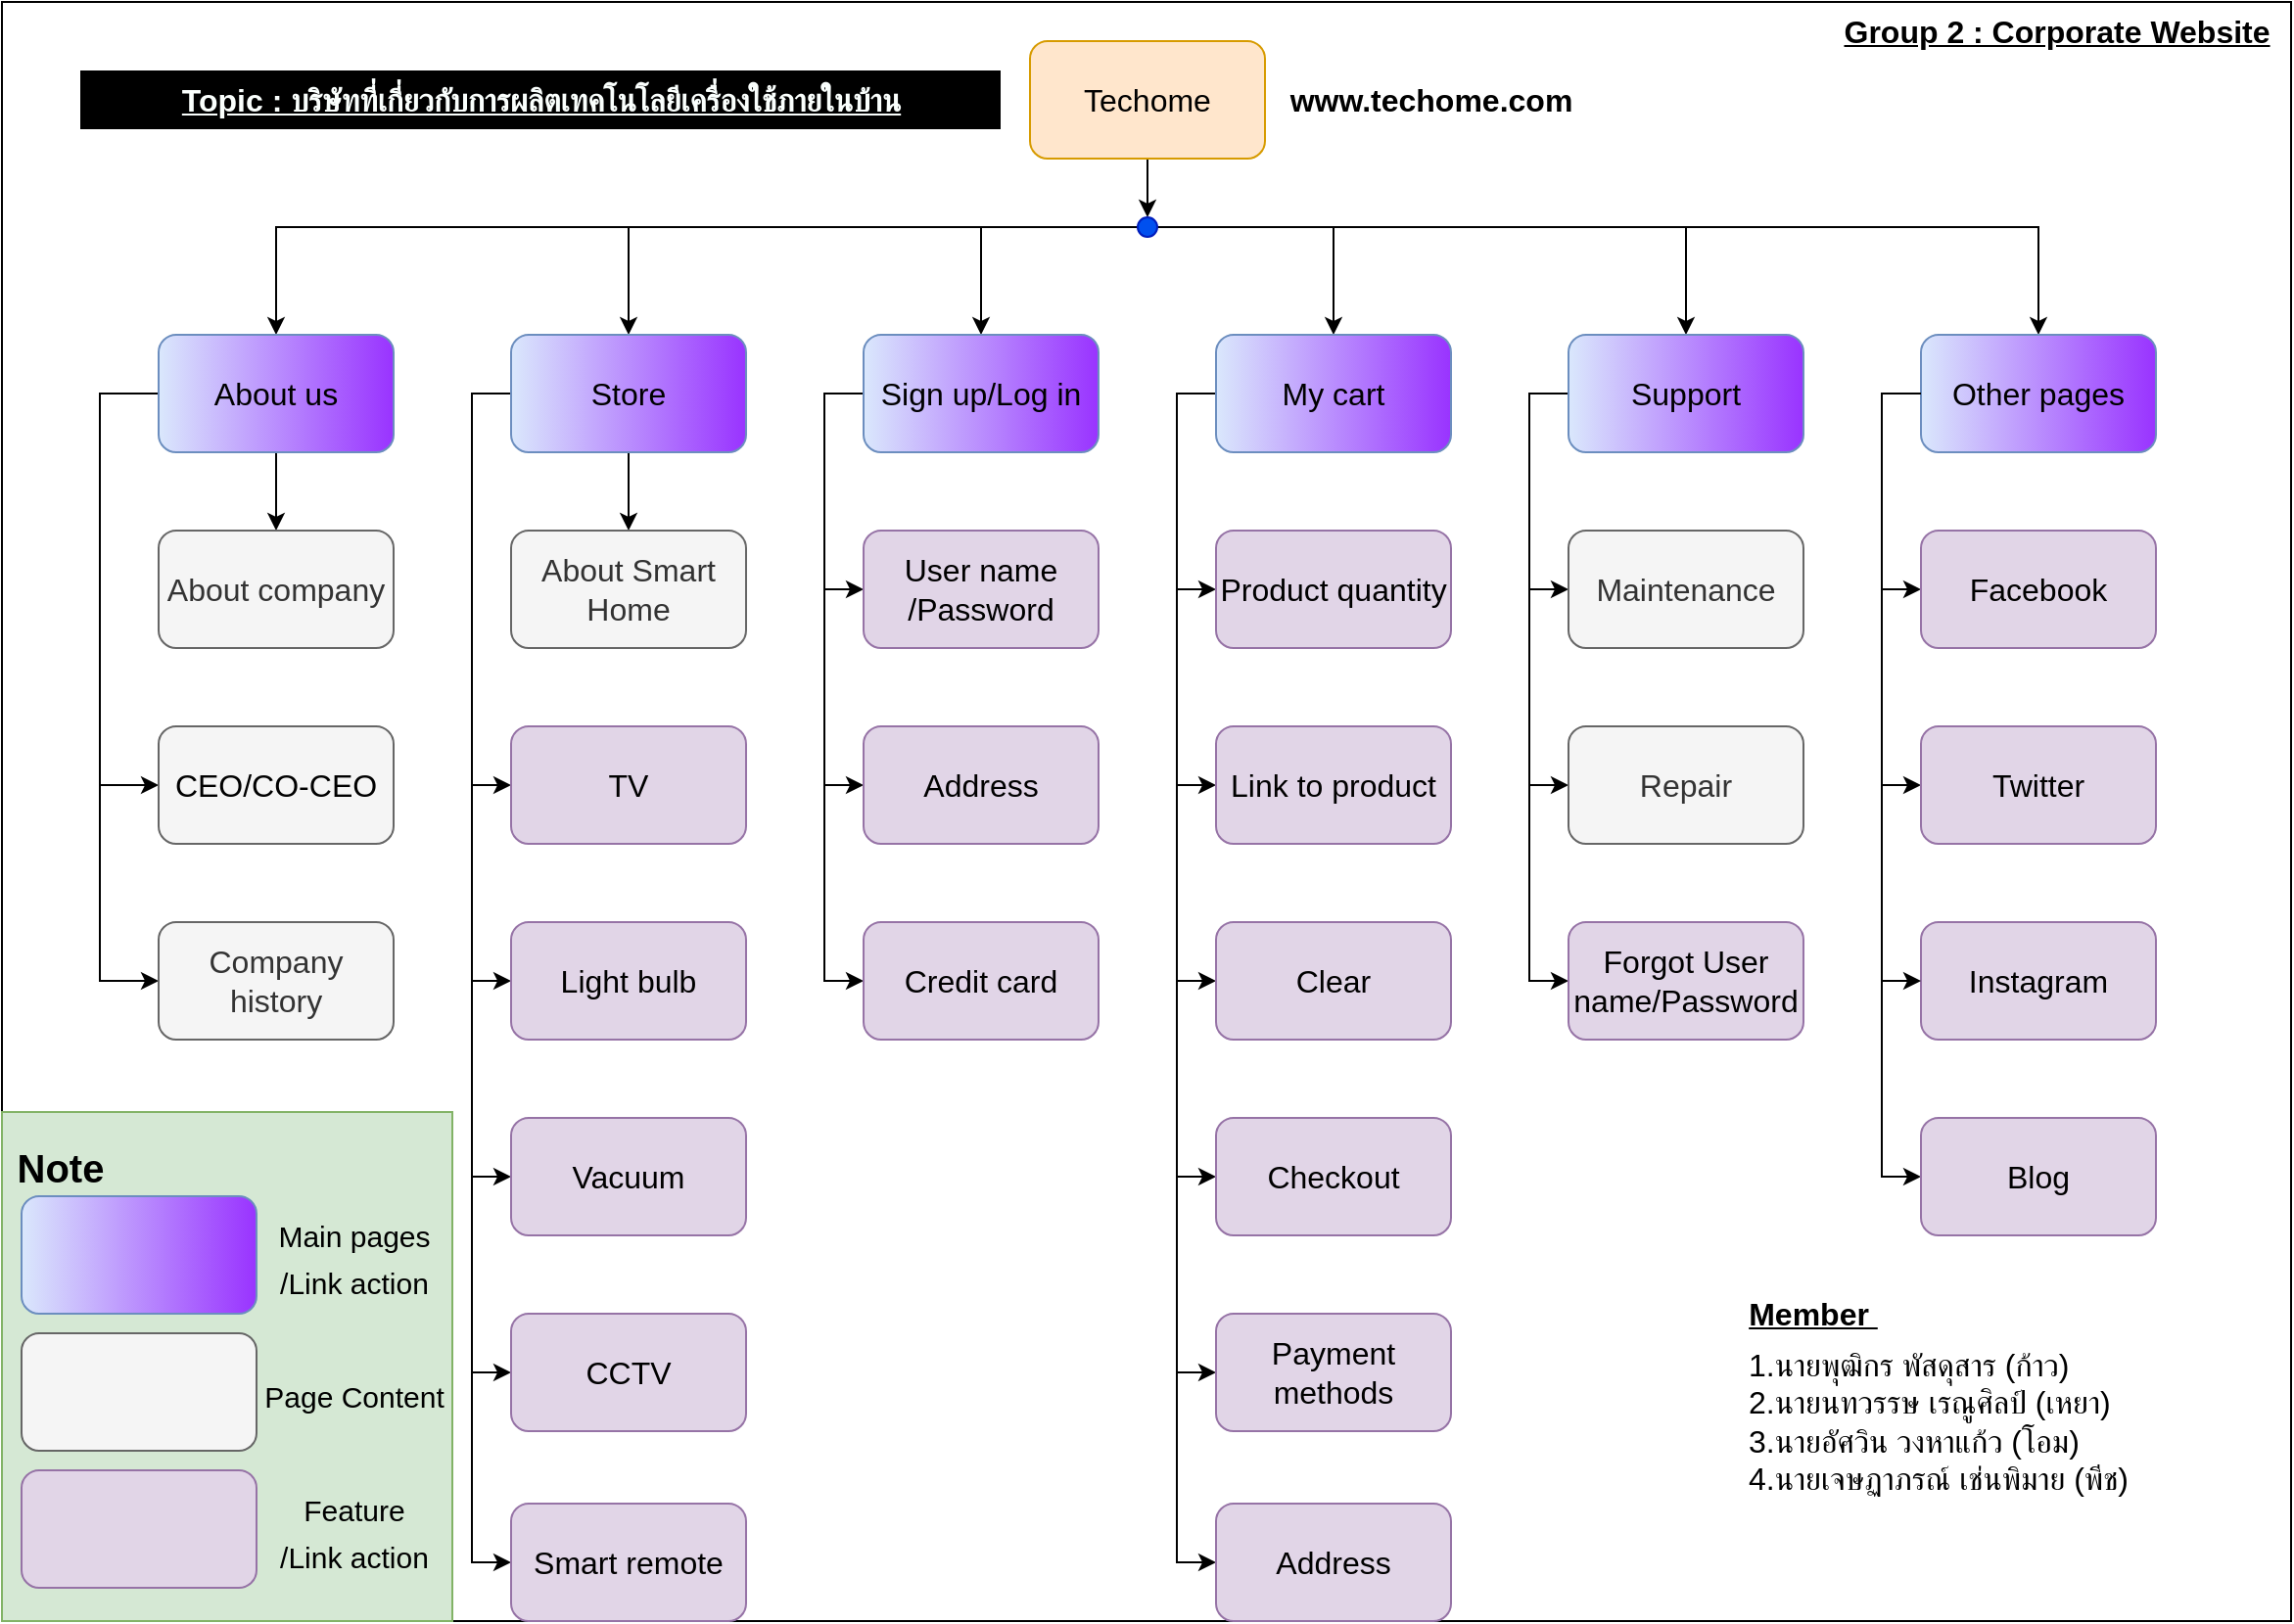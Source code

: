 <mxfile version="20.7.4" type="github">
  <diagram id="C5RBs43oDa-KdzZeNtuy" name="Page-1">
    <mxGraphModel dx="1393" dy="766" grid="1" gridSize="10" guides="1" tooltips="1" connect="1" arrows="1" fold="1" page="1" pageScale="1" pageWidth="1169" pageHeight="827" math="0" shadow="0">
      <root>
        <mxCell id="WIyWlLk6GJQsqaUBKTNV-0" />
        <mxCell id="WIyWlLk6GJQsqaUBKTNV-1" parent="WIyWlLk6GJQsqaUBKTNV-0" />
        <mxCell id="C67oyV5yBOLC5utlYlFn-113" value="" style="rounded=0;whiteSpace=wrap;html=1;fontSize=13;" parent="WIyWlLk6GJQsqaUBKTNV-1" vertex="1">
          <mxGeometry width="1169" height="827" as="geometry" />
        </mxCell>
        <mxCell id="C67oyV5yBOLC5utlYlFn-114" value="" style="edgeStyle=orthogonalEdgeStyle;rounded=0;orthogonalLoop=1;jettySize=auto;html=1;fontSize=14;" parent="WIyWlLk6GJQsqaUBKTNV-1" source="C67oyV5yBOLC5utlYlFn-115" target="C67oyV5yBOLC5utlYlFn-122" edge="1">
          <mxGeometry relative="1" as="geometry" />
        </mxCell>
        <mxCell id="C67oyV5yBOLC5utlYlFn-115" value="&lt;font style=&quot;font-size: 16px;&quot;&gt;Techome&lt;/font&gt;" style="rounded=1;whiteSpace=wrap;html=1;fillColor=#ffe6cc;strokeColor=#d79b00;" parent="WIyWlLk6GJQsqaUBKTNV-1" vertex="1">
          <mxGeometry x="525" y="20" width="120" height="60" as="geometry" />
        </mxCell>
        <mxCell id="C67oyV5yBOLC5utlYlFn-116" style="edgeStyle=orthogonalEdgeStyle;rounded=0;orthogonalLoop=1;jettySize=auto;html=1;fontSize=14;" parent="WIyWlLk6GJQsqaUBKTNV-1" source="C67oyV5yBOLC5utlYlFn-122" target="C67oyV5yBOLC5utlYlFn-137" edge="1">
          <mxGeometry relative="1" as="geometry" />
        </mxCell>
        <mxCell id="C67oyV5yBOLC5utlYlFn-117" style="edgeStyle=orthogonalEdgeStyle;rounded=0;orthogonalLoop=1;jettySize=auto;html=1;entryX=0.5;entryY=0;entryDx=0;entryDy=0;fontSize=14;" parent="WIyWlLk6GJQsqaUBKTNV-1" source="C67oyV5yBOLC5utlYlFn-122" target="C67oyV5yBOLC5utlYlFn-133" edge="1">
          <mxGeometry relative="1" as="geometry" />
        </mxCell>
        <mxCell id="C67oyV5yBOLC5utlYlFn-118" style="edgeStyle=orthogonalEdgeStyle;rounded=0;orthogonalLoop=1;jettySize=auto;html=1;entryX=0.5;entryY=0;entryDx=0;entryDy=0;fontSize=14;" parent="WIyWlLk6GJQsqaUBKTNV-1" source="C67oyV5yBOLC5utlYlFn-122" target="C67oyV5yBOLC5utlYlFn-126" edge="1">
          <mxGeometry relative="1" as="geometry" />
        </mxCell>
        <mxCell id="C67oyV5yBOLC5utlYlFn-119" style="edgeStyle=orthogonalEdgeStyle;rounded=0;orthogonalLoop=1;jettySize=auto;html=1;fontSize=14;" parent="WIyWlLk6GJQsqaUBKTNV-1" source="C67oyV5yBOLC5utlYlFn-122" target="C67oyV5yBOLC5utlYlFn-144" edge="1">
          <mxGeometry relative="1" as="geometry" />
        </mxCell>
        <mxCell id="C67oyV5yBOLC5utlYlFn-120" style="edgeStyle=orthogonalEdgeStyle;rounded=0;orthogonalLoop=1;jettySize=auto;html=1;entryX=0.5;entryY=0;entryDx=0;entryDy=0;fontSize=14;" parent="WIyWlLk6GJQsqaUBKTNV-1" source="C67oyV5yBOLC5utlYlFn-122" target="C67oyV5yBOLC5utlYlFn-148" edge="1">
          <mxGeometry relative="1" as="geometry" />
        </mxCell>
        <mxCell id="C67oyV5yBOLC5utlYlFn-121" style="edgeStyle=orthogonalEdgeStyle;rounded=0;orthogonalLoop=1;jettySize=auto;html=1;fontSize=14;" parent="WIyWlLk6GJQsqaUBKTNV-1" source="C67oyV5yBOLC5utlYlFn-122" target="C67oyV5yBOLC5utlYlFn-152" edge="1">
          <mxGeometry relative="1" as="geometry" />
        </mxCell>
        <mxCell id="C67oyV5yBOLC5utlYlFn-122" value="" style="ellipse;whiteSpace=wrap;html=1;aspect=fixed;fontSize=14;fillColor=#0050ef;fontColor=#ffffff;strokeColor=#001DBC;" parent="WIyWlLk6GJQsqaUBKTNV-1" vertex="1">
          <mxGeometry x="580" y="110" width="10" height="10" as="geometry" />
        </mxCell>
        <mxCell id="C67oyV5yBOLC5utlYlFn-123" value="" style="edgeStyle=orthogonalEdgeStyle;rounded=0;orthogonalLoop=1;jettySize=auto;html=1;fontSize=16;" parent="WIyWlLk6GJQsqaUBKTNV-1" source="C67oyV5yBOLC5utlYlFn-126" target="C67oyV5yBOLC5utlYlFn-153" edge="1">
          <mxGeometry relative="1" as="geometry" />
        </mxCell>
        <mxCell id="C67oyV5yBOLC5utlYlFn-124" style="edgeStyle=orthogonalEdgeStyle;rounded=0;orthogonalLoop=1;jettySize=auto;html=1;fontSize=16;fontColor=#FAFFFD;" parent="WIyWlLk6GJQsqaUBKTNV-1" source="C67oyV5yBOLC5utlYlFn-126" target="C67oyV5yBOLC5utlYlFn-159" edge="1">
          <mxGeometry relative="1" as="geometry">
            <Array as="points">
              <mxPoint x="50" y="200" />
              <mxPoint x="50" y="400" />
            </Array>
          </mxGeometry>
        </mxCell>
        <mxCell id="C67oyV5yBOLC5utlYlFn-125" style="edgeStyle=orthogonalEdgeStyle;rounded=0;orthogonalLoop=1;jettySize=auto;html=1;entryX=0;entryY=0.5;entryDx=0;entryDy=0;fontSize=16;fontColor=#000000;" parent="WIyWlLk6GJQsqaUBKTNV-1" source="C67oyV5yBOLC5utlYlFn-126" target="C67oyV5yBOLC5utlYlFn-160" edge="1">
          <mxGeometry relative="1" as="geometry">
            <Array as="points">
              <mxPoint x="50" y="200" />
              <mxPoint x="50" y="500" />
            </Array>
          </mxGeometry>
        </mxCell>
        <mxCell id="C67oyV5yBOLC5utlYlFn-126" value="&lt;font style=&quot;font-size: 16px;&quot;&gt;About us&lt;/font&gt;" style="rounded=1;whiteSpace=wrap;html=1;fontSize=14;fillColor=#dae8fc;strokeColor=#6c8ebf;gradientColor=#9933FF;gradientDirection=east;" parent="WIyWlLk6GJQsqaUBKTNV-1" vertex="1">
          <mxGeometry x="80" y="170" width="120" height="60" as="geometry" />
        </mxCell>
        <mxCell id="C67oyV5yBOLC5utlYlFn-127" value="" style="edgeStyle=orthogonalEdgeStyle;rounded=0;orthogonalLoop=1;jettySize=auto;html=1;fontSize=16;" parent="WIyWlLk6GJQsqaUBKTNV-1" source="C67oyV5yBOLC5utlYlFn-133" target="C67oyV5yBOLC5utlYlFn-154" edge="1">
          <mxGeometry relative="1" as="geometry" />
        </mxCell>
        <mxCell id="C67oyV5yBOLC5utlYlFn-128" style="edgeStyle=orthogonalEdgeStyle;rounded=0;orthogonalLoop=1;jettySize=auto;html=1;entryX=0;entryY=0.5;entryDx=0;entryDy=0;fontSize=16;fontColor=#000000;" parent="WIyWlLk6GJQsqaUBKTNV-1" source="C67oyV5yBOLC5utlYlFn-133" target="C67oyV5yBOLC5utlYlFn-161" edge="1">
          <mxGeometry relative="1" as="geometry">
            <Array as="points">
              <mxPoint x="240" y="200" />
              <mxPoint x="240" y="400" />
            </Array>
          </mxGeometry>
        </mxCell>
        <mxCell id="C67oyV5yBOLC5utlYlFn-129" style="edgeStyle=orthogonalEdgeStyle;rounded=0;orthogonalLoop=1;jettySize=auto;html=1;entryX=0;entryY=0.5;entryDx=0;entryDy=0;fontSize=16;fontColor=#000000;" parent="WIyWlLk6GJQsqaUBKTNV-1" source="C67oyV5yBOLC5utlYlFn-133" target="C67oyV5yBOLC5utlYlFn-162" edge="1">
          <mxGeometry relative="1" as="geometry">
            <Array as="points">
              <mxPoint x="240" y="200" />
              <mxPoint x="240" y="500" />
            </Array>
          </mxGeometry>
        </mxCell>
        <mxCell id="C67oyV5yBOLC5utlYlFn-130" style="edgeStyle=orthogonalEdgeStyle;rounded=0;orthogonalLoop=1;jettySize=auto;html=1;entryX=0;entryY=0.5;entryDx=0;entryDy=0;fontSize=16;fontColor=#000000;" parent="WIyWlLk6GJQsqaUBKTNV-1" source="C67oyV5yBOLC5utlYlFn-133" target="C67oyV5yBOLC5utlYlFn-164" edge="1">
          <mxGeometry relative="1" as="geometry">
            <Array as="points">
              <mxPoint x="240" y="200" />
              <mxPoint x="240" y="600" />
            </Array>
          </mxGeometry>
        </mxCell>
        <mxCell id="C67oyV5yBOLC5utlYlFn-131" style="edgeStyle=orthogonalEdgeStyle;rounded=0;orthogonalLoop=1;jettySize=auto;html=1;entryX=0;entryY=0.5;entryDx=0;entryDy=0;fontSize=16;fontColor=#000000;" parent="WIyWlLk6GJQsqaUBKTNV-1" source="C67oyV5yBOLC5utlYlFn-133" target="C67oyV5yBOLC5utlYlFn-163" edge="1">
          <mxGeometry relative="1" as="geometry">
            <Array as="points">
              <mxPoint x="240" y="200" />
              <mxPoint x="240" y="700" />
            </Array>
          </mxGeometry>
        </mxCell>
        <mxCell id="C67oyV5yBOLC5utlYlFn-132" style="edgeStyle=orthogonalEdgeStyle;rounded=0;orthogonalLoop=1;jettySize=auto;html=1;entryX=0;entryY=0.5;entryDx=0;entryDy=0;fontSize=16;fontColor=#000000;" parent="WIyWlLk6GJQsqaUBKTNV-1" source="C67oyV5yBOLC5utlYlFn-133" target="C67oyV5yBOLC5utlYlFn-165" edge="1">
          <mxGeometry relative="1" as="geometry">
            <Array as="points">
              <mxPoint x="240" y="200" />
              <mxPoint x="240" y="797" />
            </Array>
          </mxGeometry>
        </mxCell>
        <mxCell id="C67oyV5yBOLC5utlYlFn-133" value="&lt;font style=&quot;font-size: 16px;&quot;&gt;Store&lt;/font&gt;" style="rounded=1;whiteSpace=wrap;html=1;fontSize=14;fillColor=#dae8fc;strokeColor=#6c8ebf;gradientColor=#9933FF;gradientDirection=east;" parent="WIyWlLk6GJQsqaUBKTNV-1" vertex="1">
          <mxGeometry x="260" y="170" width="120" height="60" as="geometry" />
        </mxCell>
        <mxCell id="C67oyV5yBOLC5utlYlFn-134" style="edgeStyle=orthogonalEdgeStyle;rounded=0;orthogonalLoop=1;jettySize=auto;html=1;entryX=0;entryY=0.5;entryDx=0;entryDy=0;fontSize=16;" parent="WIyWlLk6GJQsqaUBKTNV-1" source="C67oyV5yBOLC5utlYlFn-137" target="C67oyV5yBOLC5utlYlFn-155" edge="1">
          <mxGeometry relative="1" as="geometry">
            <Array as="points">
              <mxPoint x="420" y="200" />
              <mxPoint x="420" y="300" />
            </Array>
          </mxGeometry>
        </mxCell>
        <mxCell id="C67oyV5yBOLC5utlYlFn-135" style="edgeStyle=orthogonalEdgeStyle;rounded=0;orthogonalLoop=1;jettySize=auto;html=1;entryX=0;entryY=0.5;entryDx=0;entryDy=0;fontSize=16;" parent="WIyWlLk6GJQsqaUBKTNV-1" source="C67oyV5yBOLC5utlYlFn-137" target="C67oyV5yBOLC5utlYlFn-156" edge="1">
          <mxGeometry relative="1" as="geometry">
            <Array as="points">
              <mxPoint x="420" y="200" />
              <mxPoint x="420" y="400" />
            </Array>
          </mxGeometry>
        </mxCell>
        <mxCell id="C67oyV5yBOLC5utlYlFn-136" style="edgeStyle=orthogonalEdgeStyle;rounded=0;orthogonalLoop=1;jettySize=auto;html=1;entryX=0;entryY=0.5;entryDx=0;entryDy=0;fontSize=16;" parent="WIyWlLk6GJQsqaUBKTNV-1" source="C67oyV5yBOLC5utlYlFn-137" target="C67oyV5yBOLC5utlYlFn-157" edge="1">
          <mxGeometry relative="1" as="geometry">
            <Array as="points">
              <mxPoint x="420" y="200" />
              <mxPoint x="420" y="500" />
            </Array>
          </mxGeometry>
        </mxCell>
        <mxCell id="C67oyV5yBOLC5utlYlFn-137" value="&lt;font style=&quot;font-size: 16px;&quot;&gt;Sign up/Log in&lt;/font&gt;" style="rounded=1;whiteSpace=wrap;html=1;fontSize=14;fillColor=#dae8fc;strokeColor=#6c8ebf;shadow=0;glass=0;fillStyle=auto;gradientColor=#9933FF;gradientDirection=east;" parent="WIyWlLk6GJQsqaUBKTNV-1" vertex="1">
          <mxGeometry x="440" y="170" width="120" height="60" as="geometry" />
        </mxCell>
        <mxCell id="C67oyV5yBOLC5utlYlFn-138" style="edgeStyle=orthogonalEdgeStyle;rounded=0;orthogonalLoop=1;jettySize=auto;html=1;entryX=0;entryY=0.5;entryDx=0;entryDy=0;fontSize=16;fontColor=#000000;" parent="WIyWlLk6GJQsqaUBKTNV-1" source="C67oyV5yBOLC5utlYlFn-144" target="C67oyV5yBOLC5utlYlFn-166" edge="1">
          <mxGeometry relative="1" as="geometry">
            <Array as="points">
              <mxPoint x="600" y="200" />
              <mxPoint x="600" y="300" />
            </Array>
          </mxGeometry>
        </mxCell>
        <mxCell id="C67oyV5yBOLC5utlYlFn-139" style="edgeStyle=orthogonalEdgeStyle;rounded=0;orthogonalLoop=1;jettySize=auto;html=1;entryX=0;entryY=0.5;entryDx=0;entryDy=0;fontSize=16;fontColor=#000000;" parent="WIyWlLk6GJQsqaUBKTNV-1" source="C67oyV5yBOLC5utlYlFn-144" target="C67oyV5yBOLC5utlYlFn-167" edge="1">
          <mxGeometry relative="1" as="geometry">
            <Array as="points">
              <mxPoint x="600" y="200" />
              <mxPoint x="600" y="400" />
            </Array>
          </mxGeometry>
        </mxCell>
        <mxCell id="C67oyV5yBOLC5utlYlFn-140" style="edgeStyle=orthogonalEdgeStyle;rounded=0;orthogonalLoop=1;jettySize=auto;html=1;entryX=0;entryY=0.5;entryDx=0;entryDy=0;fontSize=16;fontColor=#000000;" parent="WIyWlLk6GJQsqaUBKTNV-1" source="C67oyV5yBOLC5utlYlFn-144" target="C67oyV5yBOLC5utlYlFn-168" edge="1">
          <mxGeometry relative="1" as="geometry">
            <Array as="points">
              <mxPoint x="600" y="200" />
              <mxPoint x="600" y="500" />
            </Array>
          </mxGeometry>
        </mxCell>
        <mxCell id="C67oyV5yBOLC5utlYlFn-141" style="edgeStyle=orthogonalEdgeStyle;rounded=0;orthogonalLoop=1;jettySize=auto;html=1;entryX=0;entryY=0.5;entryDx=0;entryDy=0;fontSize=16;fontColor=#000000;" parent="WIyWlLk6GJQsqaUBKTNV-1" source="C67oyV5yBOLC5utlYlFn-144" target="C67oyV5yBOLC5utlYlFn-169" edge="1">
          <mxGeometry relative="1" as="geometry">
            <Array as="points">
              <mxPoint x="600" y="200" />
              <mxPoint x="600" y="600" />
            </Array>
          </mxGeometry>
        </mxCell>
        <mxCell id="C67oyV5yBOLC5utlYlFn-142" style="edgeStyle=orthogonalEdgeStyle;rounded=0;orthogonalLoop=1;jettySize=auto;html=1;entryX=0;entryY=0.5;entryDx=0;entryDy=0;fontSize=16;fontColor=#000000;" parent="WIyWlLk6GJQsqaUBKTNV-1" source="C67oyV5yBOLC5utlYlFn-144" target="C67oyV5yBOLC5utlYlFn-170" edge="1">
          <mxGeometry relative="1" as="geometry">
            <Array as="points">
              <mxPoint x="600" y="200" />
              <mxPoint x="600" y="700" />
            </Array>
          </mxGeometry>
        </mxCell>
        <mxCell id="C67oyV5yBOLC5utlYlFn-143" style="edgeStyle=orthogonalEdgeStyle;rounded=0;orthogonalLoop=1;jettySize=auto;html=1;entryX=0;entryY=0.5;entryDx=0;entryDy=0;fontSize=16;fontColor=#000000;" parent="WIyWlLk6GJQsqaUBKTNV-1" source="C67oyV5yBOLC5utlYlFn-144" target="C67oyV5yBOLC5utlYlFn-171" edge="1">
          <mxGeometry relative="1" as="geometry">
            <Array as="points">
              <mxPoint x="600" y="200" />
              <mxPoint x="600" y="797" />
            </Array>
          </mxGeometry>
        </mxCell>
        <mxCell id="C67oyV5yBOLC5utlYlFn-144" value="&lt;font style=&quot;font-size: 16px;&quot;&gt;My cart&lt;/font&gt;" style="rounded=1;whiteSpace=wrap;html=1;fontSize=14;fillColor=#dae8fc;strokeColor=#6c8ebf;gradientColor=#9933FF;gradientDirection=east;" parent="WIyWlLk6GJQsqaUBKTNV-1" vertex="1">
          <mxGeometry x="620" y="170" width="120" height="60" as="geometry" />
        </mxCell>
        <mxCell id="C67oyV5yBOLC5utlYlFn-145" style="edgeStyle=orthogonalEdgeStyle;rounded=0;orthogonalLoop=1;jettySize=auto;html=1;entryX=0;entryY=0.5;entryDx=0;entryDy=0;fontSize=16;fontColor=#000000;" parent="WIyWlLk6GJQsqaUBKTNV-1" source="C67oyV5yBOLC5utlYlFn-148" target="C67oyV5yBOLC5utlYlFn-172" edge="1">
          <mxGeometry relative="1" as="geometry">
            <Array as="points">
              <mxPoint x="780" y="200" />
              <mxPoint x="780" y="300" />
            </Array>
          </mxGeometry>
        </mxCell>
        <mxCell id="C67oyV5yBOLC5utlYlFn-146" style="edgeStyle=orthogonalEdgeStyle;rounded=0;orthogonalLoop=1;jettySize=auto;html=1;entryX=0;entryY=0.5;entryDx=0;entryDy=0;fontSize=16;fontColor=#000000;" parent="WIyWlLk6GJQsqaUBKTNV-1" source="C67oyV5yBOLC5utlYlFn-148" target="C67oyV5yBOLC5utlYlFn-173" edge="1">
          <mxGeometry relative="1" as="geometry">
            <Array as="points">
              <mxPoint x="780" y="200" />
              <mxPoint x="780" y="400" />
            </Array>
          </mxGeometry>
        </mxCell>
        <mxCell id="C67oyV5yBOLC5utlYlFn-147" style="edgeStyle=orthogonalEdgeStyle;rounded=0;orthogonalLoop=1;jettySize=auto;html=1;entryX=0;entryY=0.5;entryDx=0;entryDy=0;fontSize=16;fontColor=#000000;" parent="WIyWlLk6GJQsqaUBKTNV-1" source="C67oyV5yBOLC5utlYlFn-148" target="C67oyV5yBOLC5utlYlFn-174" edge="1">
          <mxGeometry relative="1" as="geometry">
            <Array as="points">
              <mxPoint x="780" y="200" />
              <mxPoint x="780" y="500" />
            </Array>
          </mxGeometry>
        </mxCell>
        <mxCell id="C67oyV5yBOLC5utlYlFn-148" value="&lt;font style=&quot;font-size: 16px;&quot;&gt;Support&lt;/font&gt;" style="rounded=1;whiteSpace=wrap;html=1;fontSize=14;fillColor=#dae8fc;strokeColor=#6c8ebf;gradientColor=#9933FF;gradientDirection=east;" parent="WIyWlLk6GJQsqaUBKTNV-1" vertex="1">
          <mxGeometry x="800" y="170" width="120" height="60" as="geometry" />
        </mxCell>
        <mxCell id="C67oyV5yBOLC5utlYlFn-149" style="edgeStyle=orthogonalEdgeStyle;rounded=0;orthogonalLoop=1;jettySize=auto;html=1;entryX=0;entryY=0.5;entryDx=0;entryDy=0;fontSize=16;fontColor=#000000;" parent="WIyWlLk6GJQsqaUBKTNV-1" source="C67oyV5yBOLC5utlYlFn-152" target="C67oyV5yBOLC5utlYlFn-176" edge="1">
          <mxGeometry relative="1" as="geometry">
            <Array as="points">
              <mxPoint x="960" y="200" />
              <mxPoint x="960" y="400" />
            </Array>
          </mxGeometry>
        </mxCell>
        <mxCell id="C67oyV5yBOLC5utlYlFn-150" style="edgeStyle=orthogonalEdgeStyle;rounded=0;orthogonalLoop=1;jettySize=auto;html=1;entryX=0;entryY=0.5;entryDx=0;entryDy=0;fontSize=16;fontColor=#000000;" parent="WIyWlLk6GJQsqaUBKTNV-1" source="C67oyV5yBOLC5utlYlFn-152" target="C67oyV5yBOLC5utlYlFn-175" edge="1">
          <mxGeometry relative="1" as="geometry">
            <Array as="points">
              <mxPoint x="960" y="200" />
              <mxPoint x="960" y="300" />
            </Array>
          </mxGeometry>
        </mxCell>
        <mxCell id="C67oyV5yBOLC5utlYlFn-151" style="edgeStyle=orthogonalEdgeStyle;rounded=0;orthogonalLoop=1;jettySize=auto;html=1;entryX=0;entryY=0.5;entryDx=0;entryDy=0;fontSize=16;fontColor=#000000;" parent="WIyWlLk6GJQsqaUBKTNV-1" source="C67oyV5yBOLC5utlYlFn-152" target="C67oyV5yBOLC5utlYlFn-178" edge="1">
          <mxGeometry relative="1" as="geometry">
            <Array as="points">
              <mxPoint x="960" y="200" />
              <mxPoint x="960" y="600" />
            </Array>
          </mxGeometry>
        </mxCell>
        <mxCell id="C67oyV5yBOLC5utlYlFn-152" value="&lt;font style=&quot;font-size: 16px;&quot;&gt;Other pages&lt;/font&gt;" style="rounded=1;whiteSpace=wrap;html=1;fontSize=14;fillColor=#dae8fc;strokeColor=#6c8ebf;gradientColor=#9933FF;gradientDirection=east;" parent="WIyWlLk6GJQsqaUBKTNV-1" vertex="1">
          <mxGeometry x="980" y="170" width="120" height="60" as="geometry" />
        </mxCell>
        <mxCell id="C67oyV5yBOLC5utlYlFn-153" value="&lt;div style=&quot;text-align: left;&quot;&gt;&lt;font size=&quot;3&quot;&gt;About company&lt;/font&gt;&lt;/div&gt;" style="whiteSpace=wrap;html=1;fontSize=14;fillColor=#f5f5f5;strokeColor=#666666;rounded=1;fontColor=#333333;" parent="WIyWlLk6GJQsqaUBKTNV-1" vertex="1">
          <mxGeometry x="80" y="270" width="120" height="60" as="geometry" />
        </mxCell>
        <mxCell id="C67oyV5yBOLC5utlYlFn-154" value="&lt;font size=&quot;3&quot;&gt;About Smart Home&lt;/font&gt;" style="whiteSpace=wrap;html=1;fontSize=14;fillColor=#f5f5f5;strokeColor=#666666;rounded=1;fontColor=#333333;" parent="WIyWlLk6GJQsqaUBKTNV-1" vertex="1">
          <mxGeometry x="260" y="270" width="120" height="60" as="geometry" />
        </mxCell>
        <mxCell id="C67oyV5yBOLC5utlYlFn-155" value="&lt;font size=&quot;3&quot;&gt;User name&lt;br&gt;/Password&lt;br&gt;&lt;/font&gt;" style="whiteSpace=wrap;html=1;fontSize=14;fillColor=#e1d5e7;strokeColor=#9673a6;rounded=1;" parent="WIyWlLk6GJQsqaUBKTNV-1" vertex="1">
          <mxGeometry x="440" y="270" width="120" height="60" as="geometry" />
        </mxCell>
        <mxCell id="C67oyV5yBOLC5utlYlFn-156" value="&lt;font size=&quot;3&quot;&gt;Address&lt;br&gt;&lt;/font&gt;" style="whiteSpace=wrap;html=1;fontSize=14;fillColor=#e1d5e7;strokeColor=#9673a6;rounded=1;" parent="WIyWlLk6GJQsqaUBKTNV-1" vertex="1">
          <mxGeometry x="440" y="370" width="120" height="60" as="geometry" />
        </mxCell>
        <mxCell id="C67oyV5yBOLC5utlYlFn-157" value="&lt;font size=&quot;3&quot;&gt;Credit card&lt;br&gt;&lt;/font&gt;" style="whiteSpace=wrap;html=1;fontSize=14;fillColor=#e1d5e7;strokeColor=#9673a6;rounded=1;" parent="WIyWlLk6GJQsqaUBKTNV-1" vertex="1">
          <mxGeometry x="440" y="470" width="120" height="60" as="geometry" />
        </mxCell>
        <mxCell id="C67oyV5yBOLC5utlYlFn-158" value="&lt;b&gt;&lt;u&gt;Topic : บริษัทที่เกี่ยวกับการผลิตเทคโนโลยีเครื่องใช้ภายในบ้าน&lt;/u&gt;&lt;/b&gt;" style="text;html=1;align=center;verticalAlign=middle;resizable=0;points=[];autosize=1;strokeColor=none;fillColor=#000000;fontSize=16;fontColor=#FAFFFD;" parent="WIyWlLk6GJQsqaUBKTNV-1" vertex="1">
          <mxGeometry x="40" y="35" width="470" height="30" as="geometry" />
        </mxCell>
        <mxCell id="C67oyV5yBOLC5utlYlFn-159" value="&lt;font color=&quot;#000000&quot;&gt;&lt;span style=&quot;font-size: 16px;&quot;&gt;CEO/CO-CEO&lt;/span&gt;&lt;/font&gt;" style="rounded=1;whiteSpace=wrap;html=1;fontSize=14;fillColor=#f5f5f5;strokeColor=#666666;fontColor=#333333;" parent="WIyWlLk6GJQsqaUBKTNV-1" vertex="1">
          <mxGeometry x="80" y="370" width="120" height="60" as="geometry" />
        </mxCell>
        <mxCell id="C67oyV5yBOLC5utlYlFn-160" value="&lt;font style=&quot;font-size: 16px;&quot;&gt;Company history&lt;/font&gt;" style="rounded=1;whiteSpace=wrap;html=1;fontSize=14;fillColor=#f5f5f5;strokeColor=#666666;fontColor=#333333;" parent="WIyWlLk6GJQsqaUBKTNV-1" vertex="1">
          <mxGeometry x="80" y="470" width="120" height="60" as="geometry" />
        </mxCell>
        <mxCell id="C67oyV5yBOLC5utlYlFn-161" value="&lt;font style=&quot;font-size: 16px;&quot;&gt;TV&lt;/font&gt;" style="rounded=1;whiteSpace=wrap;html=1;fontSize=14;fillColor=#e1d5e7;strokeColor=#9673a6;" parent="WIyWlLk6GJQsqaUBKTNV-1" vertex="1">
          <mxGeometry x="260" y="370" width="120" height="60" as="geometry" />
        </mxCell>
        <mxCell id="C67oyV5yBOLC5utlYlFn-162" value="&lt;font style=&quot;font-size: 16px;&quot;&gt;Light bulb&lt;/font&gt;" style="rounded=1;whiteSpace=wrap;html=1;fontSize=14;fillColor=#e1d5e7;strokeColor=#9673a6;" parent="WIyWlLk6GJQsqaUBKTNV-1" vertex="1">
          <mxGeometry x="260" y="470" width="120" height="60" as="geometry" />
        </mxCell>
        <mxCell id="C67oyV5yBOLC5utlYlFn-163" value="&lt;font style=&quot;font-size: 16px;&quot;&gt;CCTV&lt;/font&gt;" style="rounded=1;whiteSpace=wrap;html=1;fontSize=14;fillColor=#e1d5e7;strokeColor=#9673a6;" parent="WIyWlLk6GJQsqaUBKTNV-1" vertex="1">
          <mxGeometry x="260" y="670" width="120" height="60" as="geometry" />
        </mxCell>
        <mxCell id="C67oyV5yBOLC5utlYlFn-164" value="&lt;font style=&quot;font-size: 16px;&quot;&gt;Vacuum&lt;/font&gt;" style="rounded=1;whiteSpace=wrap;html=1;fontSize=14;fillColor=#e1d5e7;strokeColor=#9673a6;" parent="WIyWlLk6GJQsqaUBKTNV-1" vertex="1">
          <mxGeometry x="260" y="570" width="120" height="60" as="geometry" />
        </mxCell>
        <mxCell id="C67oyV5yBOLC5utlYlFn-165" value="&lt;font style=&quot;font-size: 16px;&quot;&gt;Smart remote&lt;/font&gt;" style="rounded=1;whiteSpace=wrap;html=1;fontSize=14;fillColor=#e1d5e7;strokeColor=#9673a6;" parent="WIyWlLk6GJQsqaUBKTNV-1" vertex="1">
          <mxGeometry x="260" y="767" width="120" height="60" as="geometry" />
        </mxCell>
        <mxCell id="C67oyV5yBOLC5utlYlFn-166" value="&lt;font style=&quot;font-size: 16px;&quot;&gt;Product quantity&lt;/font&gt;" style="rounded=1;whiteSpace=wrap;html=1;fontSize=14;fillColor=#e1d5e7;strokeColor=#9673a6;" parent="WIyWlLk6GJQsqaUBKTNV-1" vertex="1">
          <mxGeometry x="620" y="270" width="120" height="60" as="geometry" />
        </mxCell>
        <mxCell id="C67oyV5yBOLC5utlYlFn-167" value="&lt;font style=&quot;font-size: 16px;&quot;&gt;Link to product&lt;/font&gt;" style="rounded=1;whiteSpace=wrap;html=1;fontSize=14;fillColor=#e1d5e7;strokeColor=#9673a6;" parent="WIyWlLk6GJQsqaUBKTNV-1" vertex="1">
          <mxGeometry x="620" y="370" width="120" height="60" as="geometry" />
        </mxCell>
        <mxCell id="C67oyV5yBOLC5utlYlFn-168" value="&lt;font style=&quot;font-size: 16px;&quot;&gt;Clear&lt;/font&gt;" style="rounded=1;whiteSpace=wrap;html=1;fontSize=14;fillColor=#e1d5e7;strokeColor=#9673a6;" parent="WIyWlLk6GJQsqaUBKTNV-1" vertex="1">
          <mxGeometry x="620" y="470" width="120" height="60" as="geometry" />
        </mxCell>
        <mxCell id="C67oyV5yBOLC5utlYlFn-169" value="&lt;font style=&quot;font-size: 16px;&quot;&gt;Checkout&lt;/font&gt;" style="rounded=1;whiteSpace=wrap;html=1;fontSize=14;fillColor=#e1d5e7;strokeColor=#9673a6;" parent="WIyWlLk6GJQsqaUBKTNV-1" vertex="1">
          <mxGeometry x="620" y="570" width="120" height="60" as="geometry" />
        </mxCell>
        <mxCell id="C67oyV5yBOLC5utlYlFn-170" value="&lt;span style=&quot;font-size: 16px;&quot;&gt;Payment methods&lt;/span&gt;" style="rounded=1;whiteSpace=wrap;html=1;fontSize=14;fillColor=#e1d5e7;strokeColor=#9673a6;" parent="WIyWlLk6GJQsqaUBKTNV-1" vertex="1">
          <mxGeometry x="620" y="670" width="120" height="60" as="geometry" />
        </mxCell>
        <mxCell id="C67oyV5yBOLC5utlYlFn-171" value="&lt;font style=&quot;font-size: 16px;&quot;&gt;Address&lt;/font&gt;" style="rounded=1;whiteSpace=wrap;html=1;fontSize=14;fillColor=#e1d5e7;strokeColor=#9673a6;" parent="WIyWlLk6GJQsqaUBKTNV-1" vertex="1">
          <mxGeometry x="620" y="767" width="120" height="60" as="geometry" />
        </mxCell>
        <mxCell id="C67oyV5yBOLC5utlYlFn-172" value="&lt;font style=&quot;font-size: 16px;&quot;&gt;Maintenance&lt;/font&gt;" style="rounded=1;whiteSpace=wrap;html=1;fontSize=14;fillColor=#f5f5f5;strokeColor=#666666;fontColor=#333333;" parent="WIyWlLk6GJQsqaUBKTNV-1" vertex="1">
          <mxGeometry x="800" y="270" width="120" height="60" as="geometry" />
        </mxCell>
        <mxCell id="C67oyV5yBOLC5utlYlFn-173" value="&lt;font style=&quot;font-size: 16px;&quot;&gt;Repair&lt;/font&gt;" style="rounded=1;whiteSpace=wrap;html=1;fontSize=14;fillColor=#f5f5f5;strokeColor=#666666;fontColor=#333333;" parent="WIyWlLk6GJQsqaUBKTNV-1" vertex="1">
          <mxGeometry x="800" y="370" width="120" height="60" as="geometry" />
        </mxCell>
        <mxCell id="C67oyV5yBOLC5utlYlFn-174" value="&lt;font style=&quot;font-size: 16px;&quot;&gt;Forgot User name/Password&lt;/font&gt;" style="rounded=1;whiteSpace=wrap;html=1;fontSize=14;fillColor=#e1d5e7;strokeColor=#9673a6;" parent="WIyWlLk6GJQsqaUBKTNV-1" vertex="1">
          <mxGeometry x="800" y="470" width="120" height="60" as="geometry" />
        </mxCell>
        <mxCell id="C67oyV5yBOLC5utlYlFn-175" value="&lt;font style=&quot;font-size: 16px;&quot;&gt;Facebook&lt;/font&gt;" style="rounded=1;whiteSpace=wrap;html=1;fontSize=14;fillColor=#e1d5e7;strokeColor=#9673a6;" parent="WIyWlLk6GJQsqaUBKTNV-1" vertex="1">
          <mxGeometry x="980" y="270" width="120" height="60" as="geometry" />
        </mxCell>
        <mxCell id="C67oyV5yBOLC5utlYlFn-176" value="&lt;font style=&quot;font-size: 16px;&quot;&gt;Twitter&lt;/font&gt;" style="rounded=1;whiteSpace=wrap;html=1;fontSize=14;fillColor=#e1d5e7;strokeColor=#9673a6;" parent="WIyWlLk6GJQsqaUBKTNV-1" vertex="1">
          <mxGeometry x="980" y="370" width="120" height="60" as="geometry" />
        </mxCell>
        <mxCell id="C67oyV5yBOLC5utlYlFn-177" value="&lt;font style=&quot;font-size: 16px;&quot;&gt;Instagram&lt;/font&gt;" style="rounded=1;whiteSpace=wrap;html=1;fontSize=14;fillColor=#e1d5e7;strokeColor=#9673a6;" parent="WIyWlLk6GJQsqaUBKTNV-1" vertex="1">
          <mxGeometry x="980" y="470" width="120" height="60" as="geometry" />
        </mxCell>
        <mxCell id="C67oyV5yBOLC5utlYlFn-178" value="&lt;font style=&quot;font-size: 16px;&quot;&gt;Blog&lt;/font&gt;" style="rounded=1;whiteSpace=wrap;html=1;fontSize=14;fillColor=#e1d5e7;strokeColor=#9673a6;" parent="WIyWlLk6GJQsqaUBKTNV-1" vertex="1">
          <mxGeometry x="980" y="570" width="120" height="60" as="geometry" />
        </mxCell>
        <mxCell id="C67oyV5yBOLC5utlYlFn-179" style="edgeStyle=orthogonalEdgeStyle;rounded=0;orthogonalLoop=1;jettySize=auto;html=1;entryX=0;entryY=0.5;entryDx=0;entryDy=0;fontSize=16;fontColor=#000000;" parent="WIyWlLk6GJQsqaUBKTNV-1" edge="1">
          <mxGeometry relative="1" as="geometry">
            <mxPoint x="980" y="200" as="sourcePoint" />
            <mxPoint x="980" y="500" as="targetPoint" />
            <Array as="points">
              <mxPoint x="960" y="200" />
              <mxPoint x="960" y="500" />
            </Array>
          </mxGeometry>
        </mxCell>
        <mxCell id="C67oyV5yBOLC5utlYlFn-180" value="" style="rounded=0;whiteSpace=wrap;html=1;fontSize=16;fillColor=#d5e8d4;strokeColor=#82b366;" parent="WIyWlLk6GJQsqaUBKTNV-1" vertex="1">
          <mxGeometry y="567" width="230" height="260" as="geometry" />
        </mxCell>
        <mxCell id="C67oyV5yBOLC5utlYlFn-181" value="Note" style="text;html=1;strokeColor=none;fillColor=none;align=center;verticalAlign=middle;whiteSpace=wrap;rounded=0;fontSize=20;fontColor=#000000;fontStyle=1" parent="WIyWlLk6GJQsqaUBKTNV-1" vertex="1">
          <mxGeometry y="580" width="60" height="30" as="geometry" />
        </mxCell>
        <mxCell id="C67oyV5yBOLC5utlYlFn-182" value="" style="whiteSpace=wrap;html=1;fontSize=14;fillColor=#f5f5f5;strokeColor=#666666;rounded=1;fontColor=#333333;" parent="WIyWlLk6GJQsqaUBKTNV-1" vertex="1">
          <mxGeometry x="10" y="680" width="120" height="60" as="geometry" />
        </mxCell>
        <mxCell id="C67oyV5yBOLC5utlYlFn-183" value="" style="rounded=1;whiteSpace=wrap;html=1;fontSize=14;fillColor=#dae8fc;strokeColor=#6c8ebf;gradientColor=#9933FF;gradientDirection=east;" parent="WIyWlLk6GJQsqaUBKTNV-1" vertex="1">
          <mxGeometry x="10" y="610" width="120" height="60" as="geometry" />
        </mxCell>
        <mxCell id="C67oyV5yBOLC5utlYlFn-184" value="" style="rounded=1;whiteSpace=wrap;html=1;fontSize=14;fillColor=#e1d5e7;strokeColor=#9673a6;" parent="WIyWlLk6GJQsqaUBKTNV-1" vertex="1">
          <mxGeometry x="10" y="750" width="120" height="60" as="geometry" />
        </mxCell>
        <mxCell id="C67oyV5yBOLC5utlYlFn-185" value="&lt;font style=&quot;font-size: 15px;&quot;&gt;Main pages&lt;br&gt;/Link action&lt;/font&gt;" style="text;html=1;strokeColor=none;fillColor=none;align=center;verticalAlign=middle;whiteSpace=wrap;rounded=0;fontSize=20;fontColor=#000000;" parent="WIyWlLk6GJQsqaUBKTNV-1" vertex="1">
          <mxGeometry x="120" y="625" width="120" height="30" as="geometry" />
        </mxCell>
        <mxCell id="C67oyV5yBOLC5utlYlFn-186" value="&lt;font style=&quot;font-size: 15px;&quot;&gt;Page Content&lt;/font&gt;" style="text;html=1;strokeColor=none;fillColor=none;align=center;verticalAlign=middle;whiteSpace=wrap;rounded=0;fontSize=20;fontColor=#000000;" parent="WIyWlLk6GJQsqaUBKTNV-1" vertex="1">
          <mxGeometry x="130" y="695" width="100" height="30" as="geometry" />
        </mxCell>
        <mxCell id="C67oyV5yBOLC5utlYlFn-187" value="&lt;span style=&quot;font-size: 15px;&quot;&gt;Feature&lt;br&gt;/Link action&lt;br&gt;&lt;/span&gt;" style="text;html=1;strokeColor=none;fillColor=none;align=center;verticalAlign=middle;whiteSpace=wrap;rounded=0;fontSize=20;fontColor=#000000;" parent="WIyWlLk6GJQsqaUBKTNV-1" vertex="1">
          <mxGeometry x="130" y="765" width="100" height="30" as="geometry" />
        </mxCell>
        <mxCell id="C67oyV5yBOLC5utlYlFn-188" value="&lt;b&gt;&lt;u&gt;Group 2 : Corporate Website&lt;/u&gt;&lt;/b&gt;" style="text;html=1;align=center;verticalAlign=middle;resizable=0;points=[];autosize=1;strokeColor=none;fillColor=none;fontSize=16;fontColor=#000000;" parent="WIyWlLk6GJQsqaUBKTNV-1" vertex="1">
          <mxGeometry x="929" width="240" height="30" as="geometry" />
        </mxCell>
        <mxCell id="6jE5WWszlNLruCztgc8I-0" value="&lt;font style=&quot;font-size: 16px;&quot;&gt;&lt;b&gt;www.techome.com&lt;/b&gt;&lt;/font&gt;" style="text;html=1;strokeColor=none;fillColor=none;align=center;verticalAlign=middle;whiteSpace=wrap;rounded=0;shadow=0;glass=0;dashed=1;dashPattern=1 1;fillStyle=auto;" vertex="1" parent="WIyWlLk6GJQsqaUBKTNV-1">
          <mxGeometry x="660" y="35" width="140" height="30" as="geometry" />
        </mxCell>
        <mxCell id="6jE5WWszlNLruCztgc8I-1" value="&lt;b&gt;&lt;u&gt;Member&amp;nbsp;&lt;/u&gt;&lt;/b&gt;" style="text;html=1;strokeColor=none;fillColor=none;align=center;verticalAlign=middle;whiteSpace=wrap;rounded=0;shadow=0;glass=0;dashed=1;dashPattern=1 1;fillStyle=auto;fontSize=16;" vertex="1" parent="WIyWlLk6GJQsqaUBKTNV-1">
          <mxGeometry x="890" y="655" width="70" height="30" as="geometry" />
        </mxCell>
        <mxCell id="6jE5WWszlNLruCztgc8I-3" value="1.นายพุฒิกร พัสดุสาร (ก้าว)&lt;br&gt;2.นายนทวรรษ เรณูศิลป์ (เหยา)&lt;br&gt;3.นายอัศวิน วงหาแก้ว (โอม)&lt;br&gt;4.นายเจษฏาภรณ์ เช่นพิมาย (พีช)" style="text;html=1;strokeColor=none;fillColor=none;align=left;verticalAlign=middle;whiteSpace=wrap;rounded=0;shadow=0;glass=0;dashed=1;dashPattern=1 1;fillStyle=auto;fontSize=16;" vertex="1" parent="WIyWlLk6GJQsqaUBKTNV-1">
          <mxGeometry x="890" y="680" width="225" height="90" as="geometry" />
        </mxCell>
      </root>
    </mxGraphModel>
  </diagram>
</mxfile>
